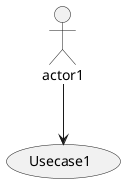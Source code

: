' 2.10 Splitting diagrams, Drawing UML with PlantUML (V8037, p. 27)
@startuml
:actor1: --> (Usecase1)
newpage
:actor2: --> (Usecase2)
@enduml
